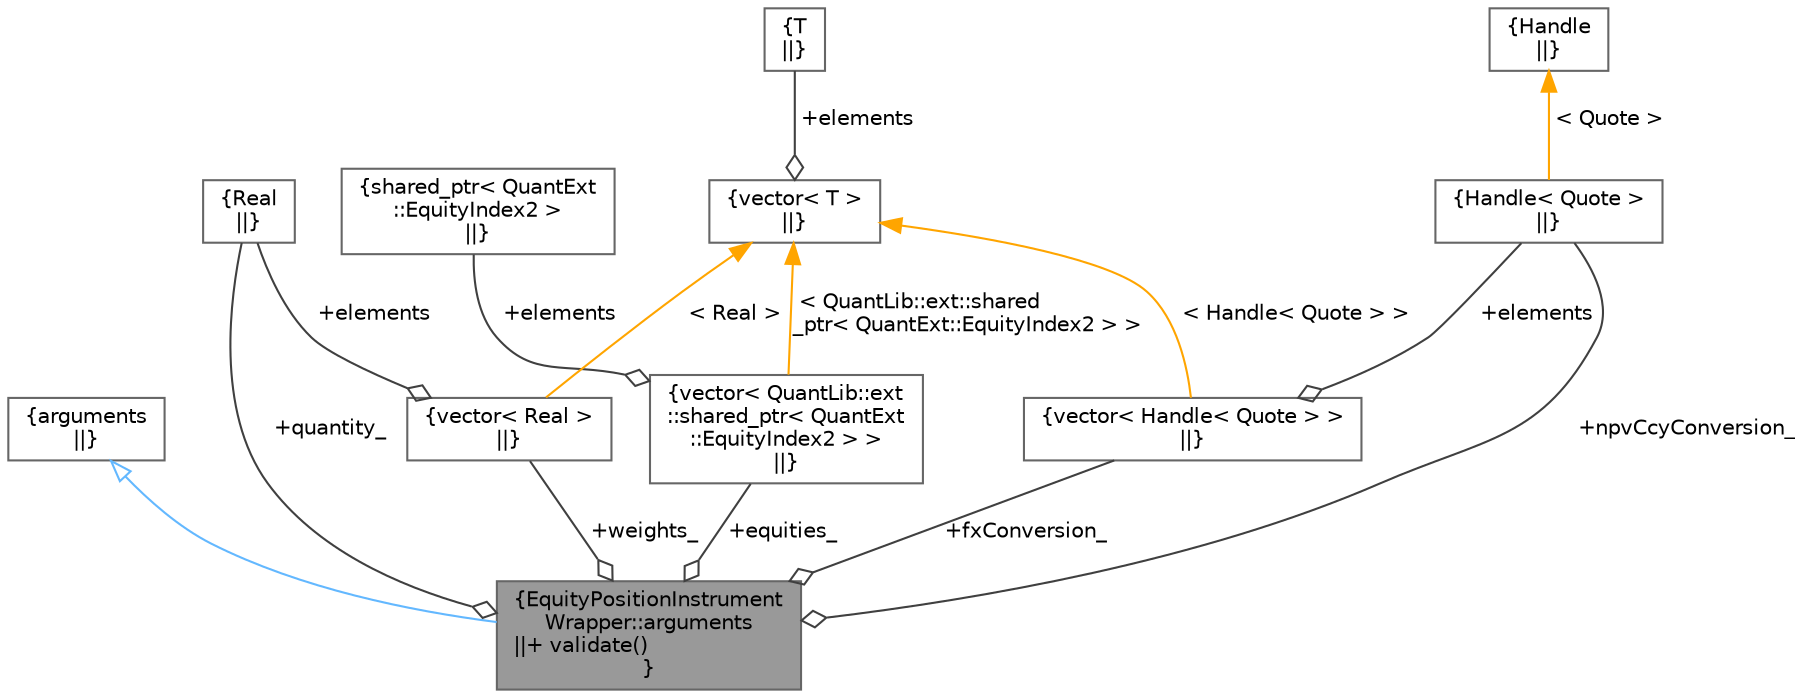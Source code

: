 digraph "EquityPositionInstrumentWrapper::arguments"
{
 // INTERACTIVE_SVG=YES
 // LATEX_PDF_SIZE
  bgcolor="transparent";
  edge [fontname=Helvetica,fontsize=10,labelfontname=Helvetica,labelfontsize=10];
  node [fontname=Helvetica,fontsize=10,shape=box,height=0.2,width=0.4];
  Node1 [label="{EquityPositionInstrument\lWrapper::arguments\n||+ validate()\l}",height=0.2,width=0.4,color="gray40", fillcolor="grey60", style="filled", fontcolor="black",tooltip=" "];
  Node2 -> Node1 [dir="back",color="steelblue1",style="solid",arrowtail="onormal"];
  Node2 [label="{arguments\n||}",height=0.2,width=0.4,color="gray40", fillcolor="white", style="filled",URL="C:/dev/ORE/documentation/QuantExt/doc/quantext.tag$class_quant_lib_1_1_pricing_engine_1_1arguments.html",tooltip=" "];
  Node3 -> Node1 [color="grey25",style="solid",label=" +quantity_" ,arrowhead="odiamond"];
  Node3 [label="{Real\n||}",height=0.2,width=0.4,color="gray40", fillcolor="white", style="filled",tooltip=" "];
  Node4 -> Node1 [color="grey25",style="solid",label=" +equities_" ,arrowhead="odiamond"];
  Node4 [label="{vector\< QuantLib::ext\l::shared_ptr\< QuantExt\l::EquityIndex2 \> \>\n||}",height=0.2,width=0.4,color="gray40", fillcolor="white", style="filled",tooltip=" "];
  Node5 -> Node4 [color="grey25",style="solid",label=" +elements" ,arrowhead="odiamond"];
  Node5 [label="{shared_ptr\< QuantExt\l::EquityIndex2 \>\n||}",height=0.2,width=0.4,color="gray40", fillcolor="white", style="filled",tooltip=" "];
  Node6 -> Node4 [dir="back",color="orange",style="solid",label=" \< QuantLib::ext::shared\l_ptr\< QuantExt::EquityIndex2 \> \>" ];
  Node6 [label="{vector\< T \>\n||}",height=0.2,width=0.4,color="gray40", fillcolor="white", style="filled",tooltip=" "];
  Node7 -> Node6 [color="grey25",style="solid",label=" +elements" ,arrowhead="odiamond"];
  Node7 [label="{T\n||}",height=0.2,width=0.4,color="gray40", fillcolor="white", style="filled",tooltip=" "];
  Node8 -> Node1 [color="grey25",style="solid",label=" +weights_" ,arrowhead="odiamond"];
  Node8 [label="{vector\< Real \>\n||}",height=0.2,width=0.4,color="gray40", fillcolor="white", style="filled",tooltip=" "];
  Node3 -> Node8 [color="grey25",style="solid",label=" +elements" ,arrowhead="odiamond"];
  Node6 -> Node8 [dir="back",color="orange",style="solid",label=" \< Real \>" ];
  Node9 -> Node1 [color="grey25",style="solid",label=" +fxConversion_" ,arrowhead="odiamond"];
  Node9 [label="{vector\< Handle\< Quote \> \>\n||}",height=0.2,width=0.4,color="gray40", fillcolor="white", style="filled",tooltip=" "];
  Node10 -> Node9 [color="grey25",style="solid",label=" +elements" ,arrowhead="odiamond"];
  Node10 [label="{Handle\< Quote \>\n||}",height=0.2,width=0.4,color="gray40", fillcolor="white", style="filled",tooltip=" "];
  Node11 -> Node10 [dir="back",color="orange",style="solid",label=" \< Quote \>" ];
  Node11 [label="{Handle\n||}",height=0.2,width=0.4,color="gray40", fillcolor="white", style="filled",tooltip=" "];
  Node6 -> Node9 [dir="back",color="orange",style="solid",label=" \< Handle\< Quote \> \>" ];
  Node10 -> Node1 [color="grey25",style="solid",label=" +npvCcyConversion_" ,arrowhead="odiamond"];
}

